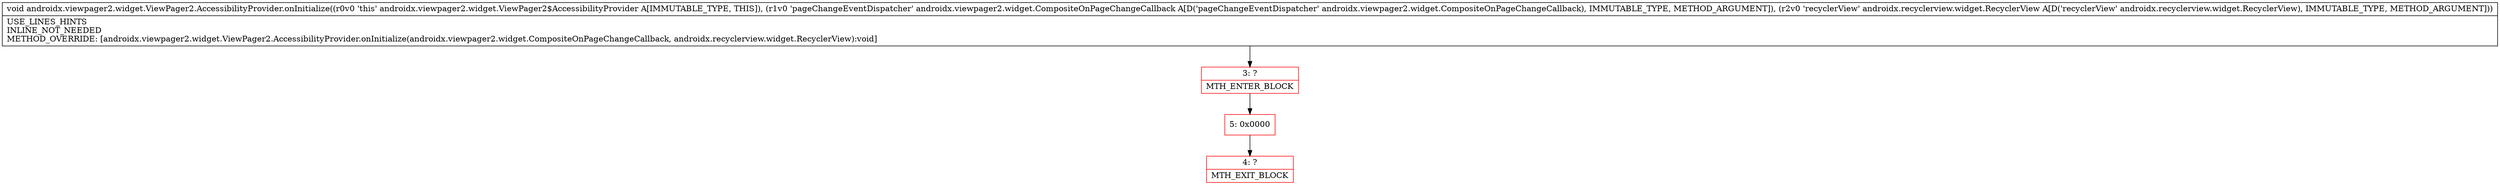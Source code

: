 digraph "CFG forandroidx.viewpager2.widget.ViewPager2.AccessibilityProvider.onInitialize(Landroidx\/viewpager2\/widget\/CompositeOnPageChangeCallback;Landroidx\/recyclerview\/widget\/RecyclerView;)V" {
subgraph cluster_Region_1946702610 {
label = "R(0)";
node [shape=record,color=blue];
}
Node_3 [shape=record,color=red,label="{3\:\ ?|MTH_ENTER_BLOCK\l}"];
Node_5 [shape=record,color=red,label="{5\:\ 0x0000}"];
Node_4 [shape=record,color=red,label="{4\:\ ?|MTH_EXIT_BLOCK\l}"];
MethodNode[shape=record,label="{void androidx.viewpager2.widget.ViewPager2.AccessibilityProvider.onInitialize((r0v0 'this' androidx.viewpager2.widget.ViewPager2$AccessibilityProvider A[IMMUTABLE_TYPE, THIS]), (r1v0 'pageChangeEventDispatcher' androidx.viewpager2.widget.CompositeOnPageChangeCallback A[D('pageChangeEventDispatcher' androidx.viewpager2.widget.CompositeOnPageChangeCallback), IMMUTABLE_TYPE, METHOD_ARGUMENT]), (r2v0 'recyclerView' androidx.recyclerview.widget.RecyclerView A[D('recyclerView' androidx.recyclerview.widget.RecyclerView), IMMUTABLE_TYPE, METHOD_ARGUMENT]))  | USE_LINES_HINTS\lINLINE_NOT_NEEDED\lMETHOD_OVERRIDE: [androidx.viewpager2.widget.ViewPager2.AccessibilityProvider.onInitialize(androidx.viewpager2.widget.CompositeOnPageChangeCallback, androidx.recyclerview.widget.RecyclerView):void]\l}"];
MethodNode -> Node_3;Node_3 -> Node_5;
Node_5 -> Node_4;
}

